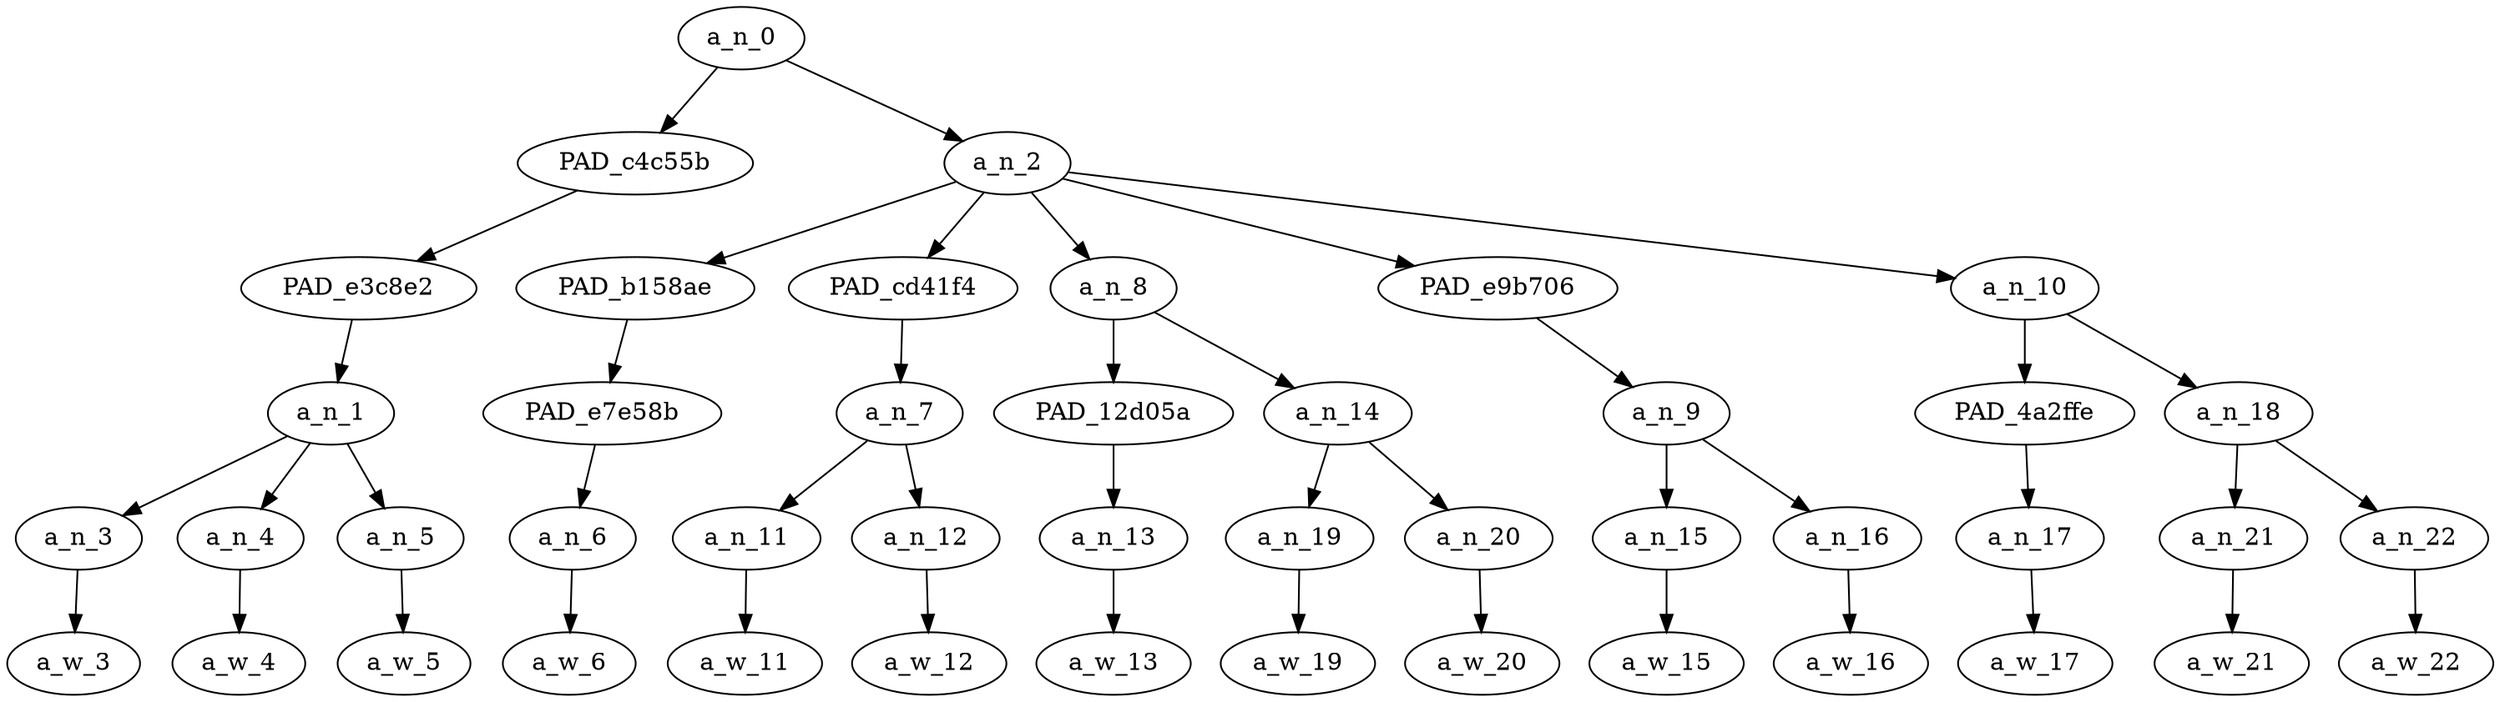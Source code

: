 strict digraph "" {
	a_n_0	[div_dir=1,
		index=0,
		level=5,
		pos="4.05,5!",
		text_span="[0, 1, 2, 3, 4, 5, 6, 7, 8, 9, 10, 11, 12, 13]",
		value=1.00000002];
	PAD_c4c55b	[div_dir=1,
		index=0,
		level=4,
		pos="1.0,4!",
		text_span="[0, 1, 2]",
		value=0.47354079];
	a_n_0 -> PAD_c4c55b;
	a_n_2	[div_dir=1,
		index=1,
		level=4,
		pos="7.1,4!",
		text_span="[3, 4, 5, 6, 7, 8, 9, 10, 11, 12, 13]",
		value=0.52497551];
	a_n_0 -> a_n_2;
	PAD_e3c8e2	[div_dir=1,
		index=0,
		level=3,
		pos="1.0,3!",
		text_span="[0, 1, 2]",
		value=0.47354079];
	PAD_c4c55b -> PAD_e3c8e2;
	a_n_1	[div_dir=1,
		index=0,
		level=2,
		pos="1.0,2!",
		text_span="[0, 1, 2]",
		value=0.47354079];
	PAD_e3c8e2 -> a_n_1;
	a_n_3	[div_dir=1,
		index=0,
		level=1,
		pos="0.0,1!",
		text_span="[0]",
		value=0.05600564];
	a_n_1 -> a_n_3;
	a_n_4	[div_dir=1,
		index=1,
		level=1,
		pos="1.0,1!",
		text_span="[1]",
		value=0.10956387];
	a_n_1 -> a_n_4;
	a_n_5	[div_dir=1,
		index=2,
		level=1,
		pos="2.0,1!",
		text_span="[2]",
		value=0.30576341];
	a_n_1 -> a_n_5;
	a_w_3	[div_dir=0,
		index=0,
		level=0,
		pos="0,0!",
		text_span="[0]",
		value=the];
	a_n_3 -> a_w_3;
	a_w_4	[div_dir=0,
		index=1,
		level=0,
		pos="1,0!",
		text_span="[1]",
		value=worthless];
	a_n_4 -> a_w_4;
	a_w_5	[div_dir=0,
		index=2,
		level=0,
		pos="2,0!",
		text_span="[2]",
		value=nigger];
	a_n_5 -> a_w_5;
	PAD_b158ae	[div_dir=1,
		index=1,
		level=3,
		pos="3.0,3!",
		text_span="[3]",
		value=0.06960949];
	a_n_2 -> PAD_b158ae;
	PAD_cd41f4	[div_dir=-1,
		index=2,
		level=3,
		pos="4.5,3!",
		text_span="[4, 5]",
		value=0.10941024];
	a_n_2 -> PAD_cd41f4;
	a_n_8	[div_dir=1,
		index=3,
		level=3,
		pos="6.75,3!",
		text_span="[6, 7, 8]",
		value=0.12303397];
	a_n_2 -> a_n_8;
	PAD_e9b706	[div_dir=-1,
		index=4,
		level=3,
		pos="9.5,3!",
		text_span="[9, 10]",
		value=0.07624209];
	a_n_2 -> PAD_e9b706;
	a_n_10	[div_dir=1,
		index=5,
		level=3,
		pos="11.75,3!",
		text_span="[11, 12, 13]",
		value=0.14628175];
	a_n_2 -> a_n_10;
	PAD_e7e58b	[div_dir=1,
		index=1,
		level=2,
		pos="3.0,2!",
		text_span="[3]",
		value=0.06960949];
	PAD_b158ae -> PAD_e7e58b;
	a_n_6	[div_dir=1,
		index=3,
		level=1,
		pos="3.0,1!",
		text_span="[3]",
		value=0.06960949];
	PAD_e7e58b -> a_n_6;
	a_w_6	[div_dir=0,
		index=3,
		level=0,
		pos="3,0!",
		text_span="[3]",
		value=shot];
	a_n_6 -> a_w_6;
	a_n_7	[div_dir=-1,
		index=2,
		level=2,
		pos="4.5,2!",
		text_span="[4, 5]",
		value=0.10941024];
	PAD_cd41f4 -> a_n_7;
	a_n_11	[div_dir=1,
		index=4,
		level=1,
		pos="4.0,1!",
		text_span="[4]",
		value=0.05137414];
	a_n_7 -> a_n_11;
	a_n_12	[div_dir=-1,
		index=5,
		level=1,
		pos="5.0,1!",
		text_span="[5]",
		value=0.05787582];
	a_n_7 -> a_n_12;
	a_w_11	[div_dir=0,
		index=4,
		level=0,
		pos="4,0!",
		text_span="[4]",
		value=the1];
	a_n_11 -> a_w_11;
	a_w_12	[div_dir=0,
		index=5,
		level=0,
		pos="5,0!",
		text_span="[5]",
		value=trooper];
	a_n_12 -> a_w_12;
	PAD_12d05a	[div_dir=1,
		index=3,
		level=2,
		pos="6.0,2!",
		text_span="[6]",
		value=0.03483661];
	a_n_8 -> PAD_12d05a;
	a_n_14	[div_dir=1,
		index=4,
		level=2,
		pos="7.5,2!",
		text_span="[7, 8]",
		value=0.08788629];
	a_n_8 -> a_n_14;
	a_n_13	[div_dir=1,
		index=6,
		level=1,
		pos="6.0,1!",
		text_span="[6]",
		value=0.03483661];
	PAD_12d05a -> a_n_13;
	a_w_13	[div_dir=0,
		index=6,
		level=0,
		pos="6,0!",
		text_span="[6]",
		value=in];
	a_n_13 -> a_w_13;
	a_n_19	[div_dir=-1,
		index=7,
		level=1,
		pos="7.0,1!",
		text_span="[7]",
		value=0.03670152];
	a_n_14 -> a_n_19;
	a_n_20	[div_dir=1,
		index=8,
		level=1,
		pos="8.0,1!",
		text_span="[8]",
		value=0.05082277];
	a_n_14 -> a_n_20;
	a_w_19	[div_dir=0,
		index=7,
		level=0,
		pos="7,0!",
		text_span="[7]",
		value=the2];
	a_n_19 -> a_w_19;
	a_w_20	[div_dir=0,
		index=8,
		level=0,
		pos="8,0!",
		text_span="[8]",
		value=back];
	a_n_20 -> a_w_20;
	a_n_9	[div_dir=-1,
		index=5,
		level=2,
		pos="9.5,2!",
		text_span="[9, 10]",
		value=0.07624209];
	PAD_e9b706 -> a_n_9;
	a_n_15	[div_dir=1,
		index=9,
		level=1,
		pos="9.0,1!",
		text_span="[9]",
		value=0.03688043];
	a_n_9 -> a_n_15;
	a_n_16	[div_dir=-1,
		index=10,
		level=1,
		pos="10.0,1!",
		text_span="[10]",
		value=0.03933226];
	a_n_9 -> a_n_16;
	a_w_15	[div_dir=0,
		index=9,
		level=0,
		pos="9,0!",
		text_span="[9]",
		value=several];
	a_n_15 -> a_w_15;
	a_w_16	[div_dir=0,
		index=10,
		level=0,
		pos="10,0!",
		text_span="[10]",
		value=times];
	a_n_16 -> a_w_16;
	PAD_4a2ffe	[div_dir=1,
		index=6,
		level=2,
		pos="11.0,2!",
		text_span="[11]",
		value=0.03694834];
	a_n_10 -> PAD_4a2ffe;
	a_n_18	[div_dir=1,
		index=7,
		level=2,
		pos="12.5,2!",
		text_span="[12, 13]",
		value=0.10884539];
	a_n_10 -> a_n_18;
	a_n_17	[div_dir=1,
		index=11,
		level=1,
		pos="11.0,1!",
		text_span="[11]",
		value=0.03694834];
	PAD_4a2ffe -> a_n_17;
	a_w_17	[div_dir=0,
		index=11,
		level=0,
		pos="11,0!",
		text_span="[11]",
		value=with];
	a_n_17 -> a_w_17;
	a_n_21	[div_dir=1,
		index=12,
		level=1,
		pos="12.0,1!",
		text_span="[12]",
		value=0.04416264];
	a_n_18 -> a_n_21;
	a_n_22	[div_dir=1,
		index=13,
		level=1,
		pos="13.0,1!",
		text_span="[13]",
		value=0.06419298];
	a_n_18 -> a_n_22;
	a_w_21	[div_dir=0,
		index=12,
		level=0,
		pos="12,0!",
		text_span="[12]",
		value=a];
	a_n_21 -> a_w_21;
	a_w_22	[div_dir=0,
		index=13,
		level=0,
		pos="13,0!",
		text_span="[13]",
		value=rifle];
	a_n_22 -> a_w_22;
}
